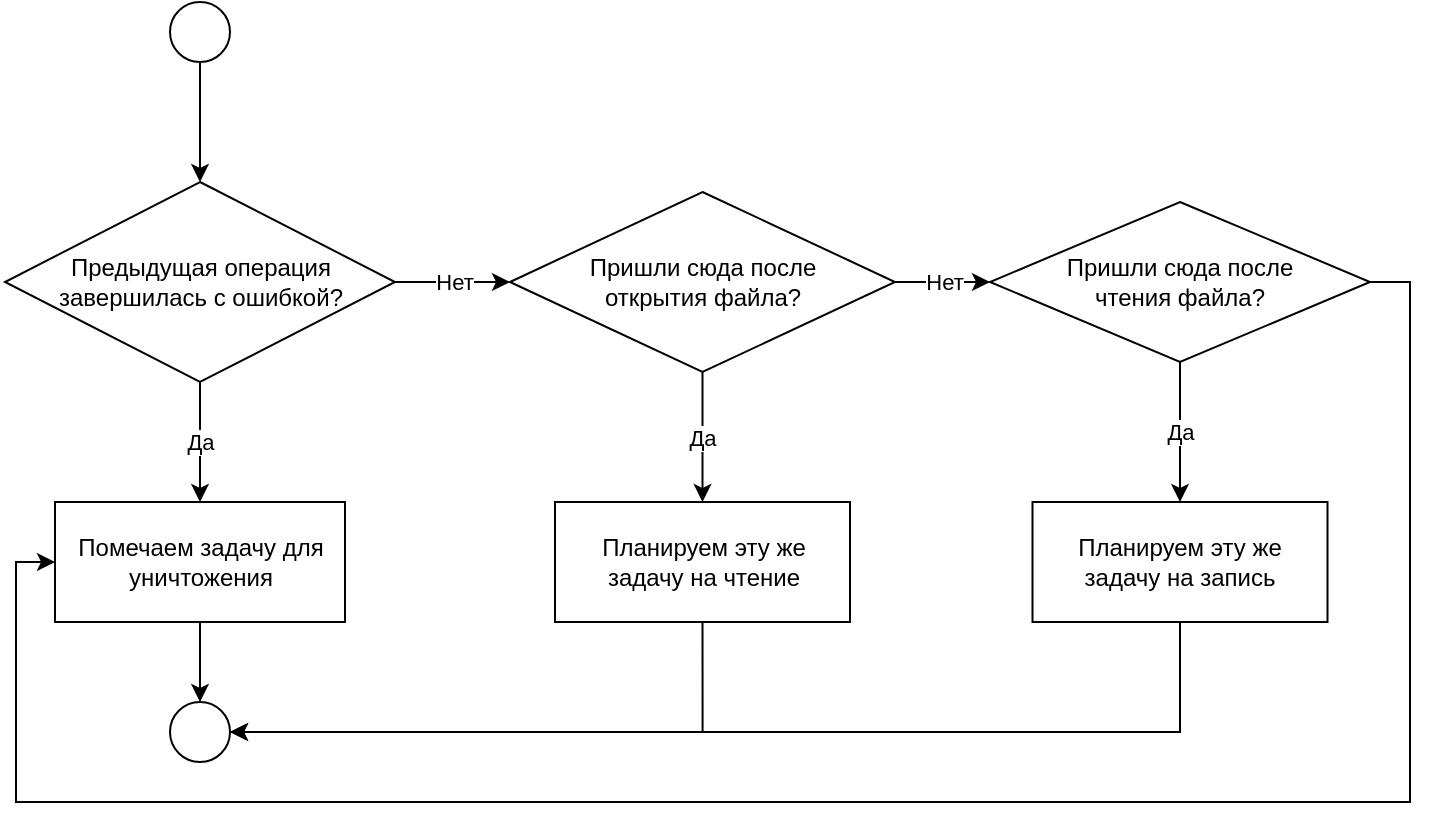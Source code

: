 <mxfile version="26.1.1">
  <diagram name="Page-1" id="yXiG0BpwbS0ipKWNo27W">
    <mxGraphModel dx="1114" dy="709" grid="1" gridSize="10" guides="1" tooltips="1" connect="1" arrows="1" fold="1" page="1" pageScale="1" pageWidth="827" pageHeight="1169" math="0" shadow="0">
      <root>
        <mxCell id="0" />
        <mxCell id="1" parent="0" />
        <mxCell id="WDoK3xI-HkcbFQ0kCRsj-7" style="edgeStyle=orthogonalEdgeStyle;rounded=0;orthogonalLoop=1;jettySize=auto;html=1;exitX=0.5;exitY=1;exitDx=0;exitDy=0;entryX=0.5;entryY=0;entryDx=0;entryDy=0;" edge="1" parent="1" source="WDoK3xI-HkcbFQ0kCRsj-1" target="WDoK3xI-HkcbFQ0kCRsj-5">
          <mxGeometry relative="1" as="geometry" />
        </mxCell>
        <mxCell id="WDoK3xI-HkcbFQ0kCRsj-1" value="" style="ellipse;whiteSpace=wrap;html=1;aspect=fixed;" vertex="1" parent="1">
          <mxGeometry x="100" y="30" width="30" height="30" as="geometry" />
        </mxCell>
        <mxCell id="WDoK3xI-HkcbFQ0kCRsj-9" style="edgeStyle=orthogonalEdgeStyle;rounded=0;orthogonalLoop=1;jettySize=auto;html=1;exitX=0.5;exitY=1;exitDx=0;exitDy=0;entryX=0.5;entryY=0;entryDx=0;entryDy=0;" edge="1" parent="1" source="WDoK3xI-HkcbFQ0kCRsj-2" target="WDoK3xI-HkcbFQ0kCRsj-3">
          <mxGeometry relative="1" as="geometry" />
        </mxCell>
        <mxCell id="WDoK3xI-HkcbFQ0kCRsj-2" value="Помечаем задачу для уничтожения" style="rounded=0;whiteSpace=wrap;html=1;" vertex="1" parent="1">
          <mxGeometry x="42.5" y="280" width="145" height="60" as="geometry" />
        </mxCell>
        <mxCell id="WDoK3xI-HkcbFQ0kCRsj-3" value="" style="ellipse;whiteSpace=wrap;html=1;aspect=fixed;" vertex="1" parent="1">
          <mxGeometry x="100" y="380" width="30" height="30" as="geometry" />
        </mxCell>
        <mxCell id="WDoK3xI-HkcbFQ0kCRsj-8" value="Да" style="edgeStyle=orthogonalEdgeStyle;rounded=0;orthogonalLoop=1;jettySize=auto;html=1;exitX=0.5;exitY=1;exitDx=0;exitDy=0;entryX=0.5;entryY=0;entryDx=0;entryDy=0;" edge="1" parent="1" source="WDoK3xI-HkcbFQ0kCRsj-5" target="WDoK3xI-HkcbFQ0kCRsj-2">
          <mxGeometry relative="1" as="geometry" />
        </mxCell>
        <mxCell id="WDoK3xI-HkcbFQ0kCRsj-11" value="Нет" style="edgeStyle=orthogonalEdgeStyle;rounded=0;orthogonalLoop=1;jettySize=auto;html=1;exitX=1;exitY=0.5;exitDx=0;exitDy=0;entryX=0;entryY=0.5;entryDx=0;entryDy=0;" edge="1" parent="1" source="WDoK3xI-HkcbFQ0kCRsj-5" target="WDoK3xI-HkcbFQ0kCRsj-10">
          <mxGeometry relative="1" as="geometry" />
        </mxCell>
        <mxCell id="WDoK3xI-HkcbFQ0kCRsj-5" value="Предыдущая операция завершилась с ошибкой?" style="rhombus;whiteSpace=wrap;html=1;spacingLeft=20;spacingRight=20;" vertex="1" parent="1">
          <mxGeometry x="17.5" y="120" width="195" height="100" as="geometry" />
        </mxCell>
        <mxCell id="WDoK3xI-HkcbFQ0kCRsj-13" value="Да" style="edgeStyle=orthogonalEdgeStyle;rounded=0;orthogonalLoop=1;jettySize=auto;html=1;exitX=0.5;exitY=1;exitDx=0;exitDy=0;entryX=0.5;entryY=0;entryDx=0;entryDy=0;" edge="1" parent="1" source="WDoK3xI-HkcbFQ0kCRsj-10" target="WDoK3xI-HkcbFQ0kCRsj-12">
          <mxGeometry relative="1" as="geometry" />
        </mxCell>
        <mxCell id="WDoK3xI-HkcbFQ0kCRsj-16" value="Нет" style="edgeStyle=orthogonalEdgeStyle;rounded=0;orthogonalLoop=1;jettySize=auto;html=1;" edge="1" parent="1" source="WDoK3xI-HkcbFQ0kCRsj-10" target="WDoK3xI-HkcbFQ0kCRsj-15">
          <mxGeometry relative="1" as="geometry" />
        </mxCell>
        <mxCell id="WDoK3xI-HkcbFQ0kCRsj-10" value="Пришли сюда после открытия файла?" style="rhombus;whiteSpace=wrap;html=1;spacingLeft=20;spacingRight=20;" vertex="1" parent="1">
          <mxGeometry x="270" y="125" width="192.5" height="90" as="geometry" />
        </mxCell>
        <mxCell id="WDoK3xI-HkcbFQ0kCRsj-14" style="edgeStyle=orthogonalEdgeStyle;rounded=0;orthogonalLoop=1;jettySize=auto;html=1;exitX=0.5;exitY=1;exitDx=0;exitDy=0;entryX=1;entryY=0.5;entryDx=0;entryDy=0;" edge="1" parent="1" source="WDoK3xI-HkcbFQ0kCRsj-12" target="WDoK3xI-HkcbFQ0kCRsj-3">
          <mxGeometry relative="1" as="geometry" />
        </mxCell>
        <mxCell id="WDoK3xI-HkcbFQ0kCRsj-12" value="Планируем эту же задачу на чтение" style="rounded=0;whiteSpace=wrap;html=1;spacingLeft=5;spacingRight=5;" vertex="1" parent="1">
          <mxGeometry x="292.5" y="280" width="147.5" height="60" as="geometry" />
        </mxCell>
        <mxCell id="WDoK3xI-HkcbFQ0kCRsj-18" value="Да" style="edgeStyle=orthogonalEdgeStyle;rounded=0;orthogonalLoop=1;jettySize=auto;html=1;exitX=0.5;exitY=1;exitDx=0;exitDy=0;entryX=0.5;entryY=0;entryDx=0;entryDy=0;" edge="1" parent="1" source="WDoK3xI-HkcbFQ0kCRsj-15" target="WDoK3xI-HkcbFQ0kCRsj-17">
          <mxGeometry relative="1" as="geometry" />
        </mxCell>
        <mxCell id="WDoK3xI-HkcbFQ0kCRsj-20" style="edgeStyle=orthogonalEdgeStyle;rounded=0;orthogonalLoop=1;jettySize=auto;html=1;exitX=1;exitY=0.5;exitDx=0;exitDy=0;entryX=0;entryY=0.5;entryDx=0;entryDy=0;" edge="1" parent="1" source="WDoK3xI-HkcbFQ0kCRsj-15" target="WDoK3xI-HkcbFQ0kCRsj-2">
          <mxGeometry relative="1" as="geometry">
            <Array as="points">
              <mxPoint x="720" y="170" />
              <mxPoint x="720" y="430" />
              <mxPoint x="23" y="430" />
              <mxPoint x="23" y="310" />
            </Array>
          </mxGeometry>
        </mxCell>
        <mxCell id="WDoK3xI-HkcbFQ0kCRsj-15" value="Пришли сюда после чтения файла?" style="rhombus;whiteSpace=wrap;html=1;spacingLeft=20;spacingRight=20;" vertex="1" parent="1">
          <mxGeometry x="510" y="130" width="190" height="80" as="geometry" />
        </mxCell>
        <mxCell id="WDoK3xI-HkcbFQ0kCRsj-19" style="edgeStyle=orthogonalEdgeStyle;rounded=0;orthogonalLoop=1;jettySize=auto;html=1;exitX=0.5;exitY=1;exitDx=0;exitDy=0;entryX=1;entryY=0.5;entryDx=0;entryDy=0;" edge="1" parent="1" source="WDoK3xI-HkcbFQ0kCRsj-17" target="WDoK3xI-HkcbFQ0kCRsj-3">
          <mxGeometry relative="1" as="geometry" />
        </mxCell>
        <mxCell id="WDoK3xI-HkcbFQ0kCRsj-17" value="Планируем эту же задачу на запись" style="rounded=0;whiteSpace=wrap;html=1;spacingLeft=5;spacingRight=5;" vertex="1" parent="1">
          <mxGeometry x="531.25" y="280" width="147.5" height="60" as="geometry" />
        </mxCell>
      </root>
    </mxGraphModel>
  </diagram>
</mxfile>
